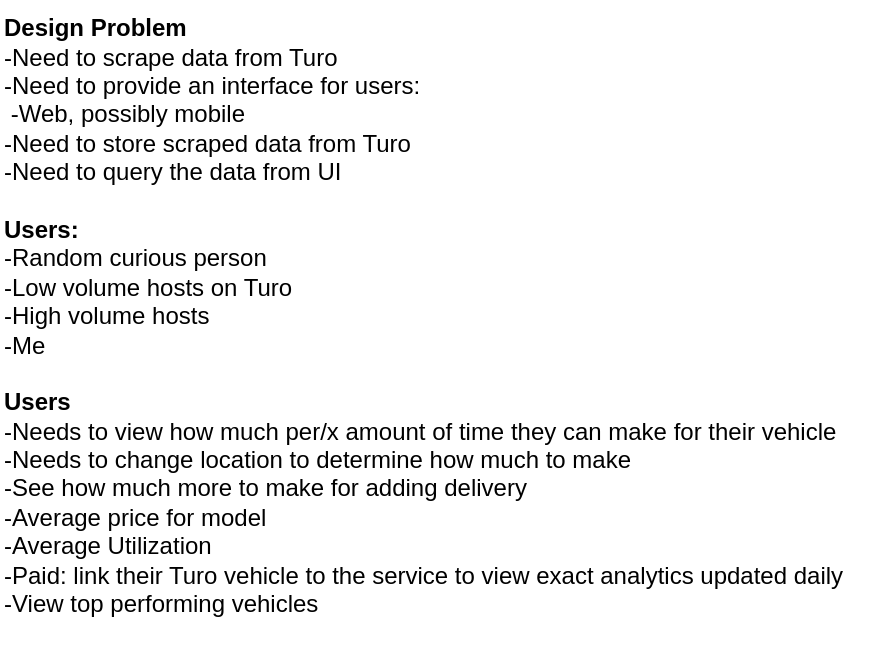 <mxfile version="20.3.0" type="github" pages="7">
  <diagram id="BEm-g0U1VOa67Bzzpys7" name="Problem &amp; Assumptions">
    <mxGraphModel dx="2128" dy="1639" grid="1" gridSize="10" guides="1" tooltips="1" connect="1" arrows="1" fold="1" page="1" pageScale="1" pageWidth="850" pageHeight="1100" math="0" shadow="0">
      <root>
        <mxCell id="0" />
        <mxCell id="1" parent="0" />
        <mxCell id="EXD3Z6oIBOr7S9_geh6J-1" value="&lt;div style=&quot;&quot;&gt;&lt;/div&gt;&lt;b&gt;Design Problem&lt;/b&gt;&lt;br&gt;&lt;div style=&quot;&quot;&gt;-Need to scrape data from Turo&lt;/div&gt;&lt;div style=&quot;&quot;&gt;-Need to provide an interface for users:&lt;/div&gt;&lt;div style=&quot;&quot;&gt;&lt;span style=&quot;white-space: pre;&quot;&gt;	&lt;/span&gt;-Web, possibly mobile&lt;br&gt;&lt;/div&gt;&lt;div style=&quot;&quot;&gt;-Need to store scraped data from Turo&lt;/div&gt;&lt;div style=&quot;&quot;&gt;-Need to query the data from UI&lt;/div&gt;&lt;div style=&quot;&quot;&gt;&lt;br&gt;&lt;/div&gt;&lt;div style=&quot;&quot;&gt;&lt;b&gt;Users:&lt;/b&gt;&lt;/div&gt;&lt;div style=&quot;&quot;&gt;-Random curious person&lt;/div&gt;&lt;div style=&quot;&quot;&gt;-Low volume hosts on Turo&lt;/div&gt;&lt;div style=&quot;&quot;&gt;-High volume hosts&lt;/div&gt;&lt;div style=&quot;&quot;&gt;-Me&lt;/div&gt;&lt;div style=&quot;&quot;&gt;&lt;br&gt;&lt;/div&gt;&lt;div style=&quot;&quot;&gt;&lt;b&gt;Users&lt;/b&gt;&lt;/div&gt;&lt;div style=&quot;&quot;&gt;-Needs to view how much per/x amount of time they can make for their vehicle&lt;/div&gt;&lt;div style=&quot;&quot;&gt;-Needs to change location to determine how much to make&lt;/div&gt;&lt;div style=&quot;&quot;&gt;-See how much more to make for adding delivery&lt;/div&gt;&lt;div style=&quot;&quot;&gt;-Average price for model&lt;/div&gt;&lt;div style=&quot;&quot;&gt;-Average Utilization&lt;/div&gt;&lt;div style=&quot;&quot;&gt;-Paid: link their Turo vehicle to the service to view exact analytics updated daily&lt;/div&gt;&lt;div style=&quot;&quot;&gt;-View top performing vehicles&lt;/div&gt;&lt;div style=&quot;&quot;&gt;&lt;br&gt;&lt;/div&gt;" style="text;html=1;align=left;verticalAlign=middle;resizable=0;points=[];autosize=1;strokeColor=none;fillColor=none;" parent="1" vertex="1">
          <mxGeometry x="-30" y="-130" width="440" height="330" as="geometry" />
        </mxCell>
      </root>
    </mxGraphModel>
  </diagram>
  <diagram id="RTJvNLbxPvpqfqzpSxGH" name="Collaboration Diagram">
    <mxGraphModel dx="1065" dy="449" grid="1" gridSize="10" guides="1" tooltips="1" connect="1" arrows="1" fold="1" page="1" pageScale="1" pageWidth="850" pageHeight="1100" math="0" shadow="0">
      <root>
        <mxCell id="0" />
        <mxCell id="1" parent="0" />
        <mxCell id="cbQd6HSXNTazWTkeKynu-3" style="edgeStyle=orthogonalEdgeStyle;rounded=0;orthogonalLoop=1;jettySize=auto;html=1;entryX=0.5;entryY=1;entryDx=0;entryDy=0;entryPerimeter=0;" edge="1" parent="1" source="L9Fn75I4c57KLiO9HRuR-29" target="L9Fn75I4c57KLiO9HRuR-15">
          <mxGeometry relative="1" as="geometry" />
        </mxCell>
        <mxCell id="VwOwND81zghB2LccHUqJ-3" value="" style="edgeStyle=orthogonalEdgeStyle;rounded=0;orthogonalLoop=1;jettySize=auto;html=1;entryX=0;entryY=0.25;entryDx=0;entryDy=0;exitX=1;exitY=0.25;exitDx=0;exitDy=0;" edge="1" parent="1" source="VwOwND81zghB2LccHUqJ-1" target="VwOwND81zghB2LccHUqJ-2">
          <mxGeometry relative="1" as="geometry" />
        </mxCell>
        <mxCell id="VwOwND81zghB2LccHUqJ-4" value="Data Request" style="edgeLabel;html=1;align=center;verticalAlign=middle;resizable=0;points=[];" vertex="1" connectable="0" parent="VwOwND81zghB2LccHUqJ-3">
          <mxGeometry x="-0.189" y="1" relative="1" as="geometry">
            <mxPoint x="5" as="offset" />
          </mxGeometry>
        </mxCell>
        <mxCell id="VwOwND81zghB2LccHUqJ-1" value="&lt;b&gt;Client&lt;/b&gt;" style="rounded=1;whiteSpace=wrap;html=1;" vertex="1" parent="1">
          <mxGeometry x="100" y="280" width="120" height="60" as="geometry" />
        </mxCell>
        <mxCell id="L9Fn75I4c57KLiO9HRuR-3" style="edgeStyle=orthogonalEdgeStyle;rounded=0;orthogonalLoop=1;jettySize=auto;html=1;exitX=0;exitY=0.75;exitDx=0;exitDy=0;entryX=1;entryY=0.75;entryDx=0;entryDy=0;" edge="1" parent="1" source="VwOwND81zghB2LccHUqJ-2" target="VwOwND81zghB2LccHUqJ-1">
          <mxGeometry relative="1" as="geometry" />
        </mxCell>
        <mxCell id="L9Fn75I4c57KLiO9HRuR-4" value="Turo Data" style="edgeLabel;html=1;align=center;verticalAlign=middle;resizable=0;points=[];" vertex="1" connectable="0" parent="L9Fn75I4c57KLiO9HRuR-3">
          <mxGeometry x="-0.246" relative="1" as="geometry">
            <mxPoint x="-9" as="offset" />
          </mxGeometry>
        </mxCell>
        <mxCell id="L9Fn75I4c57KLiO9HRuR-9" style="edgeStyle=orthogonalEdgeStyle;rounded=0;orthogonalLoop=1;jettySize=auto;html=1;exitX=0.75;exitY=0;exitDx=0;exitDy=0;entryX=0.75;entryY=1;entryDx=0;entryDy=0;" edge="1" parent="1" source="VwOwND81zghB2LccHUqJ-2" target="L9Fn75I4c57KLiO9HRuR-8">
          <mxGeometry relative="1" as="geometry" />
        </mxCell>
        <mxCell id="L9Fn75I4c57KLiO9HRuR-10" value="Data Request" style="edgeLabel;html=1;align=center;verticalAlign=middle;resizable=0;points=[];" vertex="1" connectable="0" parent="L9Fn75I4c57KLiO9HRuR-9">
          <mxGeometry x="0.24" y="-1" relative="1" as="geometry">
            <mxPoint as="offset" />
          </mxGeometry>
        </mxCell>
        <mxCell id="VwOwND81zghB2LccHUqJ-2" value="&lt;b&gt;Request/Account Service&lt;/b&gt;" style="rounded=1;whiteSpace=wrap;html=1;" vertex="1" parent="1">
          <mxGeometry x="330" y="280" width="120" height="60" as="geometry" />
        </mxCell>
        <mxCell id="L9Fn75I4c57KLiO9HRuR-27" style="edgeStyle=orthogonalEdgeStyle;rounded=0;orthogonalLoop=1;jettySize=auto;html=1;entryX=1;entryY=0.25;entryDx=0;entryDy=0;exitX=0;exitY=0;exitDx=0;exitDy=15;exitPerimeter=0;" edge="1" parent="1" source="L9Fn75I4c57KLiO9HRuR-15" target="L9Fn75I4c57KLiO9HRuR-8">
          <mxGeometry relative="1" as="geometry">
            <mxPoint x="541" y="175" as="sourcePoint" />
          </mxGeometry>
        </mxCell>
        <mxCell id="L9Fn75I4c57KLiO9HRuR-28" value="Data" style="edgeLabel;html=1;align=center;verticalAlign=middle;resizable=0;points=[];" vertex="1" connectable="0" parent="L9Fn75I4c57KLiO9HRuR-27">
          <mxGeometry x="-0.636" y="-1" relative="1" as="geometry">
            <mxPoint x="-34" as="offset" />
          </mxGeometry>
        </mxCell>
        <mxCell id="L9Fn75I4c57KLiO9HRuR-6" value="&lt;b&gt;Longterm Data Warehouse&lt;/b&gt;" style="shape=cylinder3;whiteSpace=wrap;html=1;boundedLbl=1;backgroundOutline=1;size=15;" vertex="1" parent="1">
          <mxGeometry x="650" y="160" width="120" height="75" as="geometry" />
        </mxCell>
        <mxCell id="L9Fn75I4c57KLiO9HRuR-11" style="edgeStyle=orthogonalEdgeStyle;rounded=0;orthogonalLoop=1;jettySize=auto;html=1;exitX=0.25;exitY=1;exitDx=0;exitDy=0;entryX=0.25;entryY=0;entryDx=0;entryDy=0;" edge="1" parent="1" source="L9Fn75I4c57KLiO9HRuR-8" target="VwOwND81zghB2LccHUqJ-2">
          <mxGeometry relative="1" as="geometry" />
        </mxCell>
        <mxCell id="L9Fn75I4c57KLiO9HRuR-12" value="Turo Data" style="edgeLabel;html=1;align=center;verticalAlign=middle;resizable=0;points=[];" vertex="1" connectable="0" parent="L9Fn75I4c57KLiO9HRuR-11">
          <mxGeometry x="0.268" y="1" relative="1" as="geometry">
            <mxPoint as="offset" />
          </mxGeometry>
        </mxCell>
        <mxCell id="cbQd6HSXNTazWTkeKynu-1" style="edgeStyle=orthogonalEdgeStyle;rounded=0;orthogonalLoop=1;jettySize=auto;html=1;exitX=1;exitY=0.75;exitDx=0;exitDy=0;" edge="1" parent="1" source="L9Fn75I4c57KLiO9HRuR-8">
          <mxGeometry relative="1" as="geometry">
            <mxPoint x="521.667" y="204.667" as="targetPoint" />
          </mxGeometry>
        </mxCell>
        <mxCell id="cbQd6HSXNTazWTkeKynu-2" value="Data&lt;br&gt;Request" style="edgeLabel;html=1;align=center;verticalAlign=middle;resizable=0;points=[];" vertex="1" connectable="0" parent="cbQd6HSXNTazWTkeKynu-1">
          <mxGeometry x="0.343" y="1" relative="1" as="geometry">
            <mxPoint x="-18" as="offset" />
          </mxGeometry>
        </mxCell>
        <mxCell id="L9Fn75I4c57KLiO9HRuR-8" value="&lt;b&gt;DB Service&lt;/b&gt;" style="rounded=1;whiteSpace=wrap;html=1;" vertex="1" parent="1">
          <mxGeometry x="330" y="160" width="120" height="60" as="geometry" />
        </mxCell>
        <mxCell id="L9Fn75I4c57KLiO9HRuR-15" value="&lt;b&gt;Key-val Data&lt;/b&gt;" style="shape=cylinder3;whiteSpace=wrap;html=1;boundedLbl=1;backgroundOutline=1;size=15;" vertex="1" parent="1">
          <mxGeometry x="520" y="160" width="120" height="75" as="geometry" />
        </mxCell>
        <mxCell id="L9Fn75I4c57KLiO9HRuR-30" style="edgeStyle=orthogonalEdgeStyle;rounded=0;orthogonalLoop=1;jettySize=auto;html=1;exitX=0.5;exitY=0;exitDx=0;exitDy=0;" edge="1" parent="1" source="L9Fn75I4c57KLiO9HRuR-29" target="L9Fn75I4c57KLiO9HRuR-6">
          <mxGeometry relative="1" as="geometry" />
        </mxCell>
        <mxCell id="L9Fn75I4c57KLiO9HRuR-31" value="Scraped Data" style="edgeLabel;html=1;align=center;verticalAlign=middle;resizable=0;points=[];" vertex="1" connectable="0" parent="L9Fn75I4c57KLiO9HRuR-30">
          <mxGeometry x="-0.337" y="-2" relative="1" as="geometry">
            <mxPoint x="-9" as="offset" />
          </mxGeometry>
        </mxCell>
        <mxCell id="cbQd6HSXNTazWTkeKynu-5" style="edgeStyle=orthogonalEdgeStyle;rounded=0;orthogonalLoop=1;jettySize=auto;html=1;entryX=0;entryY=0.5;entryDx=0;entryDy=0;entryPerimeter=0;" edge="1" parent="1" source="L9Fn75I4c57KLiO9HRuR-29" target="cbQd6HSXNTazWTkeKynu-4">
          <mxGeometry relative="1" as="geometry" />
        </mxCell>
        <mxCell id="L9Fn75I4c57KLiO9HRuR-29" value="&lt;b&gt;Scraping Service&lt;/b&gt;" style="rounded=1;whiteSpace=wrap;html=1;" vertex="1" parent="1">
          <mxGeometry x="490" y="280" width="120" height="60" as="geometry" />
        </mxCell>
        <mxCell id="cbQd6HSXNTazWTkeKynu-4" value="&lt;b&gt;Images (S3)&lt;/b&gt;" style="shape=cylinder3;whiteSpace=wrap;html=1;boundedLbl=1;backgroundOutline=1;size=15;" vertex="1" parent="1">
          <mxGeometry x="650" y="272.5" width="120" height="75" as="geometry" />
        </mxCell>
        <mxCell id="cbQd6HSXNTazWTkeKynu-7" style="edgeStyle=orthogonalEdgeStyle;rounded=0;orthogonalLoop=1;jettySize=auto;html=1;entryX=0.5;entryY=1;entryDx=0;entryDy=0;" edge="1" parent="1" source="cbQd6HSXNTazWTkeKynu-6" target="L9Fn75I4c57KLiO9HRuR-29">
          <mxGeometry relative="1" as="geometry" />
        </mxCell>
        <mxCell id="cbQd6HSXNTazWTkeKynu-8" value="url to scrape" style="edgeLabel;html=1;align=center;verticalAlign=middle;resizable=0;points=[];" vertex="1" connectable="0" parent="cbQd6HSXNTazWTkeKynu-7">
          <mxGeometry x="-0.264" relative="1" as="geometry">
            <mxPoint as="offset" />
          </mxGeometry>
        </mxCell>
        <mxCell id="cbQd6HSXNTazWTkeKynu-6" value="&lt;b&gt;Scraping Service Schedular&lt;/b&gt;" style="rounded=1;whiteSpace=wrap;html=1;" vertex="1" parent="1">
          <mxGeometry x="490" y="380" width="120" height="60" as="geometry" />
        </mxCell>
      </root>
    </mxGraphModel>
  </diagram>
  <diagram id="KF0MO2zLL9nNHn486hNj" name="Services Diagram">
    <mxGraphModel dx="1278" dy="539" grid="1" gridSize="10" guides="1" tooltips="1" connect="1" arrows="1" fold="1" page="1" pageScale="1" pageWidth="850" pageHeight="1100" math="0" shadow="0">
      <root>
        <mxCell id="0" />
        <mxCell id="1" parent="0" />
        <mxCell id="LS8TNdXTnnzo7AySAe1Z-1" value="&lt;b&gt;Request/Account Service&lt;/b&gt;" style="rounded=1;whiteSpace=wrap;html=1;" vertex="1" parent="1">
          <mxGeometry x="270" y="230" width="120" height="60" as="geometry" />
        </mxCell>
        <mxCell id="LS8TNdXTnnzo7AySAe1Z-2" value="&lt;b&gt;DB Service&lt;/b&gt;" style="rounded=1;whiteSpace=wrap;html=1;" vertex="1" parent="1">
          <mxGeometry x="270" y="160" width="120" height="60" as="geometry" />
        </mxCell>
        <mxCell id="LS8TNdXTnnzo7AySAe1Z-3" value="&lt;b&gt;Scraping Service&lt;/b&gt;" style="rounded=1;whiteSpace=wrap;html=1;" vertex="1" parent="1">
          <mxGeometry x="400" y="160" width="120" height="60" as="geometry" />
        </mxCell>
        <mxCell id="LS8TNdXTnnzo7AySAe1Z-4" value="&lt;b&gt;Scraping Service Schedular&lt;/b&gt;" style="rounded=1;whiteSpace=wrap;html=1;" vertex="1" parent="1">
          <mxGeometry x="400" y="230" width="120" height="60" as="geometry" />
        </mxCell>
        <mxCell id="uhClVXtoBr3dz5SatWcw-1" value="&lt;b&gt;Longterm Data Warehouse&lt;/b&gt;" style="shape=cylinder3;whiteSpace=wrap;html=1;boundedLbl=1;backgroundOutline=1;size=15;" vertex="1" parent="1">
          <mxGeometry x="330" y="310" width="120" height="75" as="geometry" />
        </mxCell>
        <mxCell id="uhClVXtoBr3dz5SatWcw-2" value="&lt;b&gt;Key-val Data&lt;/b&gt;" style="shape=cylinder3;whiteSpace=wrap;html=1;boundedLbl=1;backgroundOutline=1;size=15;" vertex="1" parent="1">
          <mxGeometry x="200" y="310" width="120" height="75" as="geometry" />
        </mxCell>
        <mxCell id="uhClVXtoBr3dz5SatWcw-3" value="&lt;b&gt;Images (S3)&lt;/b&gt;" style="shape=cylinder3;whiteSpace=wrap;html=1;boundedLbl=1;backgroundOutline=1;size=15;" vertex="1" parent="1">
          <mxGeometry x="460" y="310" width="120" height="75" as="geometry" />
        </mxCell>
      </root>
    </mxGraphModel>
  </diagram>
  <diagram id="gduqD52Sczb5Gq0pqgNj" name="Draft Sequence Steps">
    <mxGraphModel dx="1065" dy="449" grid="1" gridSize="10" guides="1" tooltips="1" connect="1" arrows="1" fold="1" page="1" pageScale="1" pageWidth="850" pageHeight="1100" math="0" shadow="0">
      <root>
        <mxCell id="0" />
        <mxCell id="1" parent="0" />
        <mxCell id="hKIg0X8K77LH9XqdgJer-1" value="&lt;b&gt;Data Scraping Sequence&lt;br&gt;&lt;br&gt;&lt;/b&gt;" style="text;html=1;align=center;verticalAlign=middle;resizable=0;points=[];autosize=1;strokeColor=none;fillColor=none;" parent="1" vertex="1">
          <mxGeometry x="10" y="10" width="160" height="40" as="geometry" />
        </mxCell>
        <mxCell id="hKIg0X8K77LH9XqdgJer-3" value="Scraping Scheduler Service" style="rounded=0;whiteSpace=wrap;html=1;" parent="1" vertex="1">
          <mxGeometry x="30" y="50" width="100" height="30" as="geometry" />
        </mxCell>
        <mxCell id="hKIg0X8K77LH9XqdgJer-5" value="" style="endArrow=none;dashed=1;html=1;rounded=0;exitX=0.5;exitY=1;exitDx=0;exitDy=0;" parent="1" source="hKIg0X8K77LH9XqdgJer-3" edge="1">
          <mxGeometry width="50" height="50" relative="1" as="geometry">
            <mxPoint x="280" y="70" as="sourcePoint" />
            <mxPoint x="80" y="362.759" as="targetPoint" />
          </mxGeometry>
        </mxCell>
        <mxCell id="hKIg0X8K77LH9XqdgJer-6" value="Scraping Service" style="rounded=0;whiteSpace=wrap;html=1;" parent="1" vertex="1">
          <mxGeometry x="160" y="50" width="80" height="30" as="geometry" />
        </mxCell>
        <mxCell id="hKIg0X8K77LH9XqdgJer-9" value="" style="endArrow=none;dashed=1;html=1;rounded=0;exitX=0.5;exitY=1;exitDx=0;exitDy=0;" parent="1" edge="1">
          <mxGeometry width="50" height="50" relative="1" as="geometry">
            <mxPoint x="199.66" y="80" as="sourcePoint" />
            <mxPoint x="199.66" y="362.759" as="targetPoint" />
          </mxGeometry>
        </mxCell>
        <mxCell id="hKIg0X8K77LH9XqdgJer-10" value="" style="endArrow=classic;html=1;rounded=0;" parent="1" edge="1">
          <mxGeometry width="50" height="50" relative="1" as="geometry">
            <mxPoint x="80" y="120" as="sourcePoint" />
            <mxPoint x="200" y="120" as="targetPoint" />
          </mxGeometry>
        </mxCell>
        <mxCell id="hKIg0X8K77LH9XqdgJer-12" value="" style="endArrow=classic;html=1;rounded=0;" parent="1" edge="1">
          <mxGeometry width="50" height="50" relative="1" as="geometry">
            <mxPoint x="230" y="50" as="sourcePoint" />
            <mxPoint x="290" y="20" as="targetPoint" />
          </mxGeometry>
        </mxCell>
        <mxCell id="hKIg0X8K77LH9XqdgJer-13" value="Consider adding a queue service&lt;br&gt;as the search locality increases" style="text;html=1;align=center;verticalAlign=middle;resizable=0;points=[];autosize=1;strokeColor=none;fillColor=none;" parent="1" vertex="1">
          <mxGeometry x="290" width="200" height="40" as="geometry" />
        </mxCell>
      </root>
    </mxGraphModel>
  </diagram>
  <diagram id="E3LjvizbVDPop4t1rhLU" name="Sequence Diagram">
    <mxGraphModel dx="1278" dy="539" grid="1" gridSize="10" guides="1" tooltips="1" connect="1" arrows="1" fold="1" page="1" pageScale="1" pageWidth="850" pageHeight="1100" math="0" shadow="0">
      <root>
        <mxCell id="0" />
        <mxCell id="1" parent="0" />
      </root>
    </mxGraphModel>
  </diagram>
  <diagram id="cH81ksLA5Dzl1n_XovKZ" name="Define API">
    <mxGraphModel dx="1278" dy="539" grid="1" gridSize="10" guides="1" tooltips="1" connect="1" arrows="1" fold="1" page="1" pageScale="1" pageWidth="850" pageHeight="1100" math="0" shadow="0">
      <root>
        <mxCell id="0" />
        <mxCell id="1" parent="0" />
      </root>
    </mxGraphModel>
  </diagram>
  <diagram id="IiLFnCqZhPhYSi7_yf6Q" name="Analyze Solution &amp; Consider Trade-Offs">
    <mxGraphModel grid="1" page="1" gridSize="10" guides="1" tooltips="1" connect="1" arrows="1" fold="1" pageScale="1" pageWidth="850" pageHeight="1100" math="0" shadow="0">
      <root>
        <mxCell id="0" />
        <mxCell id="1" parent="0" />
      </root>
    </mxGraphModel>
  </diagram>
</mxfile>
